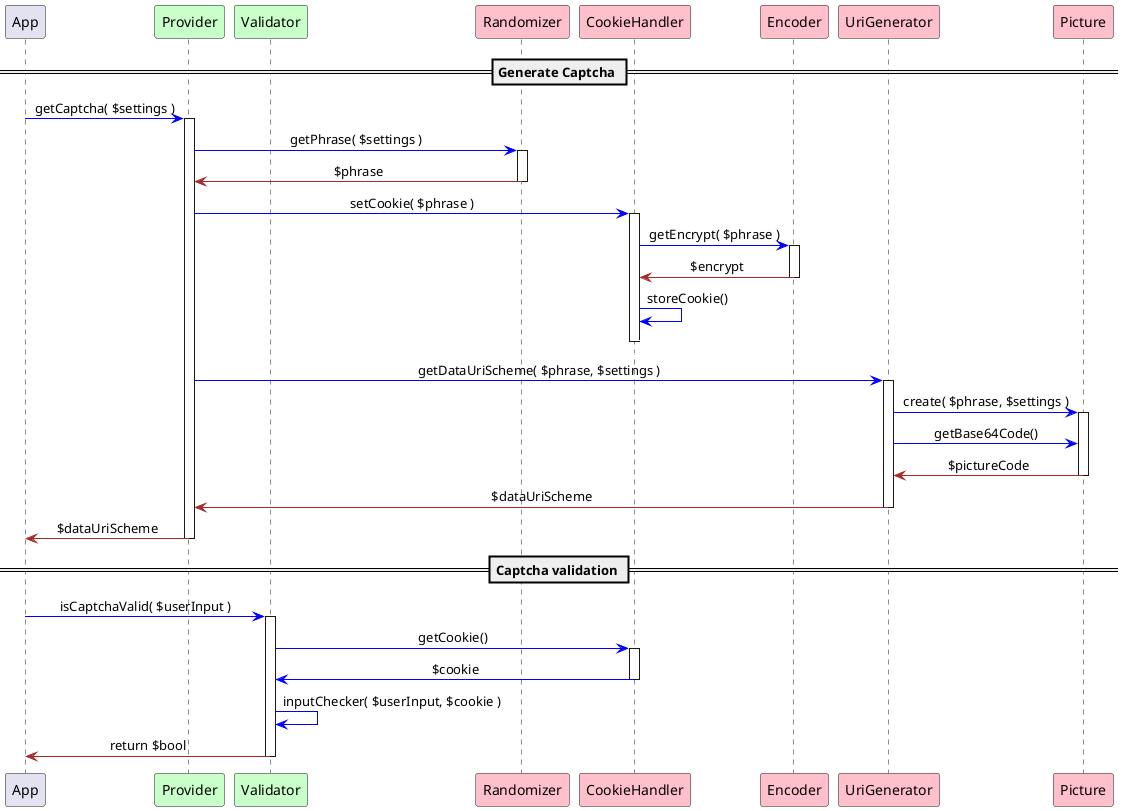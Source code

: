 @startuml sequence-diagram

skinparam sequenceMessageAlign center

participant App
participant Provider #TECHNOLOGY
participant Validator #TECHNOLOGY
participant Randomizer #Pink
participant CookieHandler #Pink
participant Encoder #Pink
participant UriGenerator #Pink
participant Picture #Pink

== Generate Captcha ==

    App -[#blue]> Provider : getCaptcha( $settings )
    activate Provider

    Provider -[#blue]> Randomizer : getPhrase( $settings )
    activate Randomizer
    Randomizer -[#brown]> Provider : $phrase
    deactivate Randomizer

    Provider -[#blue]> CookieHandler : setCookie( $phrase )
    activate CookieHandler
    CookieHandler -[#blue]> Encoder : getEncrypt( $phrase )
    activate Encoder
    Encoder -[#brown]> CookieHandler : $encrypt
    deactivate Encoder
    CookieHandler -[#blue]> CookieHandler : storeCookie()
    CookieHandler -[#white]> CookieHandler
    deactivate CookieHandler

    Provider -[#blue]> UriGenerator : getDataUriScheme( $phrase, $settings )
    activate UriGenerator
    UriGenerator -[#blue]> Picture : create( $phrase, $settings )
    activate Picture
    UriGenerator -[#blue]> Picture : getBase64Code()
    Picture -[#brown]> UriGenerator : $pictureCode
    deactivate Picture
    UriGenerator -[#brown]> Provider : $dataUriScheme
    deactivate UriGenerator
    Provider -[#brown]> App : $dataUriScheme
    deactivate Provider

== Captcha validation ==

    App -[#blue]> Validator : isCaptchaValid( $userInput )
    activate Validator
    Validator -[#blue]> CookieHandler : getCookie()
    activate CookieHandler
    CookieHandler -[#blue]> Validator : $cookie
    deactivate CookieHandler
    Validator -[#blue]> Validator : inputChecker( $userInput, $cookie )
    Validator -[#brown]> App : return $bool
    deactivate Validator

@enduml